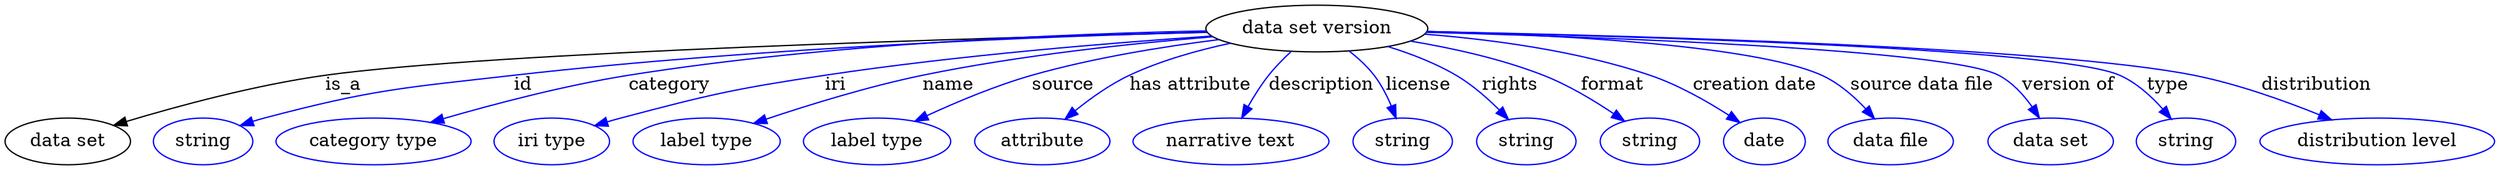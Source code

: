 digraph {
	graph [bb="0,0,1570.5,123"];
	node [label="\N"];
	"data set version"	 [height=0.5,
		label="data set version",
		pos="825.7,105",
		width=1.8234];
	"data set"	 [height=0.5,
		pos="37.697,18",
		width=1.0471];
	"data set version" -> "data set"	 [label=is_a,
		lp="214.7,61.5",
		pos="e,66.73,29.891 760.39,102.96 623.26,98.399 309.29,86.376 203.7,69 149.12,60.019 136.19,53.435 83.697,36 81.275,35.196 78.796,34.335 \
76.304,33.443"];
	id	 [color=blue,
		height=0.5,
		label=string,
		pos="123.7,18",
		width=0.84854];
	"data set version" -> id	 [color=blue,
		label=id,
		lp="335.2,61.5",
		pos="e,147.46,29.755 760.44,102.84 665.34,99.105 483.28,89.758 329.7,69 255.15,58.925 235.34,58.914 163.7,36 161.43,35.276 159.13,34.461 \
156.82,33.587",
		style=solid];
	category	 [color=blue,
		height=0.5,
		label="category type",
		pos="230.7,18",
		width=1.6249];
	"data set version" -> category	 [color=blue,
		label=category,
		lp="432.2,61.5",
		pos="e,269.77,31.556 760.17,103.25 677.59,100.14 531.6,91.693 408.7,69 364.2,60.784 314.82,46.183 279.38,34.704",
		style=solid];
	iri	 [color=blue,
		height=0.5,
		label="iri type",
		pos="343.7,18",
		width=1.011];
	"data set version" -> iri	 [color=blue,
		label=iri,
		lp="526.2,61.5",
		pos="e,371.71,29.619 761.48,100.96 675.19,94.15 517.82,76.899 389.7,36 386.94,35.12 384.11,34.159 381.27,33.154",
		style=solid];
	name	 [color=blue,
		height=0.5,
		label="label type",
		pos="443.7,18",
		width=1.2638];
	"data set version" -> name	 [color=blue,
		label=name,
		lp="601.2,61.5",
		pos="e,475.01,31.255 763.63,99.069 714.78,93.594 645.24,84.005 585.7,69 550.82,60.211 512.5,46.178 484.47,35.055",
		style=solid];
	source	 [color=blue,
		height=0.5,
		label="label type",
		pos="552.7,18",
		width=1.2638];
	"data set version" -> source	 [color=blue,
		label=source,
		lp="673.7,61.5",
		pos="e,578.58,33.097 767.66,96.432 734.34,90.597 692.03,81.618 655.7,69 632.1,60.807 606.95,48.432 587.41,37.925",
		style=solid];
	"has attribute"	 [color=blue,
		height=0.5,
		label=attribute,
		pos="656.7,18",
		width=1.1193];
	"data set version" -> "has attribute"	 [color=blue,
		label="has attribute",
		lp="750.2,61.5",
		pos="e,672.7,34.629 776.25,93.06 756.97,87.295 735.12,79.345 716.7,69 703.59,61.638 690.67,51.19 680.2,41.666",
		style=solid];
	description	 [color=blue,
		height=0.5,
		label="narrative text",
		pos="772.7,18",
		width=1.6068];
	"data set version" -> description	 [color=blue,
		label=description,
		lp="826.2,61.5",
		pos="e,779.44,36.072 809.42,87.418 804.66,81.779 799.67,75.345 795.7,69 791.08,61.625 786.88,53.166 783.37,45.286",
		style=solid];
	license	 [color=blue,
		height=0.5,
		label=string,
		pos="878.7,18",
		width=0.84854];
	"data set version" -> license	 [color=blue,
		label=license,
		lp="883.7,61.5",
		pos="e,872.61,35.652 842.61,87.526 847.54,81.891 852.67,75.433 856.7,69 861.35,61.561 865.48,52.967 868.86,44.978",
		style=solid];
	rights	 [color=blue,
		height=0.5,
		label=string,
		pos="957.7,18",
		width=0.84854];
	"data set version" -> rights	 [color=blue,
		label=rights,
		lp="941.2,61.5",
		pos="e,944.26,34.282 865.97,90.545 879.48,84.815 894.27,77.538 906.7,69 917.82,61.357 928.63,51.106 937.4,41.8",
		style=solid];
	format	 [color=blue,
		height=0.5,
		label=string,
		pos="1036.7,18",
		width=0.84854];
	"data set version" -> format	 [color=blue,
		label=format,
		lp="1006.2,61.5",
		pos="e,1018.7,32.616 880,94.829 905.21,89.031 935.18,80.573 960.7,69 978.31,61.01 996.36,49.086 1010.4,38.777",
		style=solid];
	"creation date"	 [color=blue,
		height=0.5,
		label=date,
		pos="1112.7,18",
		width=0.75];
	"data set version" -> "creation date"	 [color=blue,
		label="creation date",
		lp="1093.7,61.5",
		pos="e,1094.7,31.652 889.03,99.848 929.9,95.06 983.65,85.985 1028.7,69 1049.3,61.229 1070.5,48.327 1086.4,37.444",
		style=solid];
	"source data file"	 [color=blue,
		height=0.5,
		label="data file",
		pos="1197.7,18",
		width=1.1013];
	"data set version" -> "source data file"	 [color=blue,
		label="source data file",
		lp="1200.7,61.5",
		pos="e,1181.7,34.715 890.39,101.53 967.19,96.705 1090.2,86.512 1132.7,69 1148,62.693 1162.7,51.712 1174.3,41.551",
		style=solid];
	"version of"	 [color=blue,
		height=0.5,
		label="data set",
		pos="1294.7,18",
		width=1.0471];
	"data set version" -> "version of"	 [color=blue,
		label="version of",
		lp="1295.2,61.5",
		pos="e,1283.5,35.359 890.7,101.99 1000.9,96.522 1215.5,84.092 1246.7,69 1258.7,63.209 1269.2,53.057 1277.3,43.328",
		style=solid];
	type	 [color=blue,
		height=0.5,
		label=string,
		pos="1380.7,18",
		width=0.84854];
	"data set version" -> type	 [color=blue,
		label=type,
		lp="1360.7,61.5",
		pos="e,1368.3,34.699 890.85,102.76 1017.5,98.043 1287.8,86.112 1326.7,69 1340,63.143 1352.1,52.541 1361.4,42.515",
		style=solid];
	distribution	 [color=blue,
		height=0.5,
		label="distribution level",
		pos="1499.7,18",
		width=1.9679];
	"data set version" -> distribution	 [color=blue,
		label=distribution,
		lp="1454.2,61.5",
		pos="e,1468.5,34.278 891.55,103.39 1017.1,99.88 1286.3,90.095 1376.7,69 1405.3,62.331 1435.8,49.727 1459.3,38.718",
		style=solid];
}
